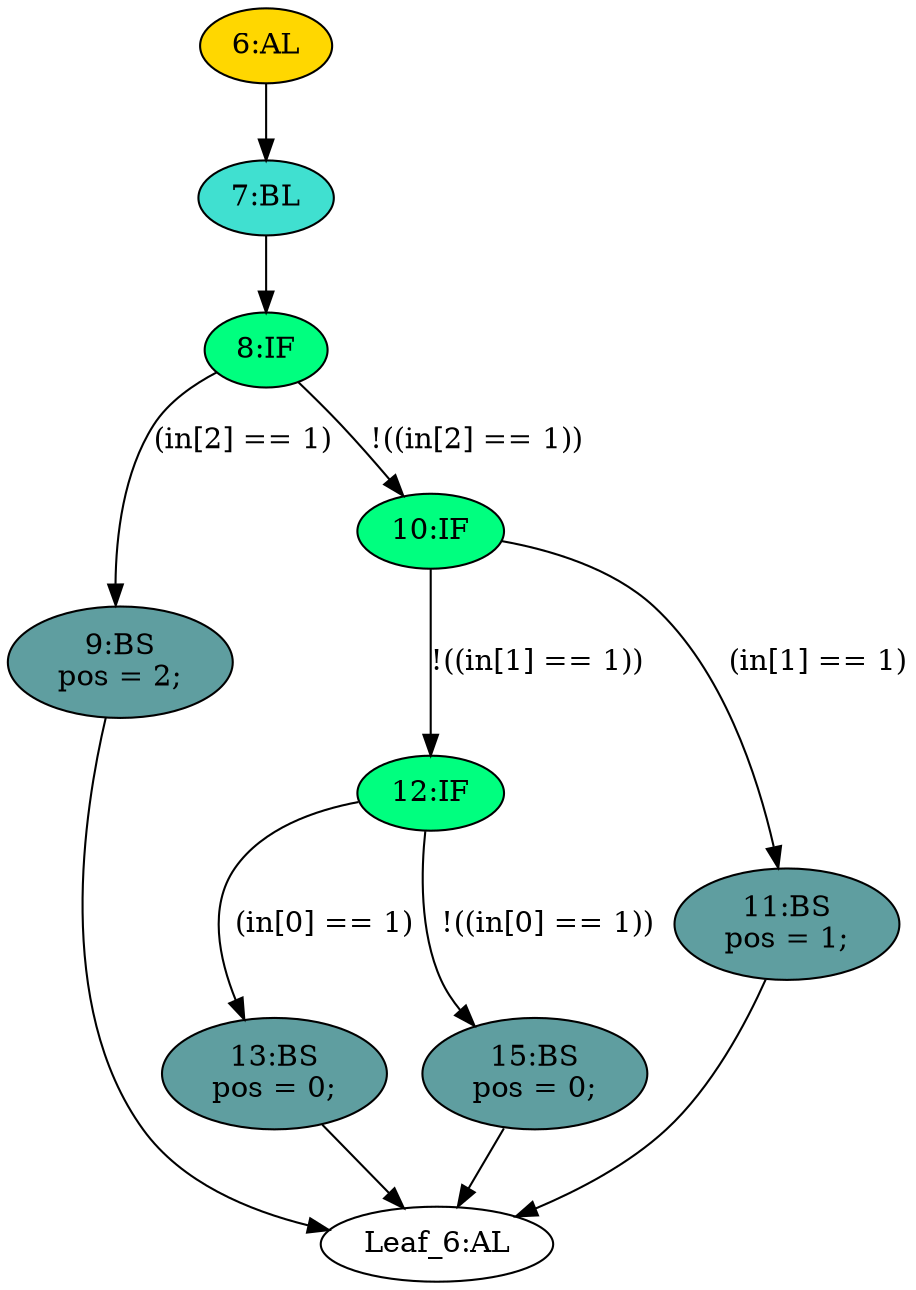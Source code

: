 strict digraph "" {
	node [label="\N"];
	"9:BS"	[ast="<pyverilog.vparser.ast.BlockingSubstitution object at 0x7fd95bb7fe90>",
		fillcolor=cadetblue,
		label="9:BS
pos = 2;",
		statements="[<pyverilog.vparser.ast.BlockingSubstitution object at 0x7fd95bb7fe90>]",
		style=filled,
		typ=BlockingSubstitution];
	"Leaf_6:AL"	[def_var="['pos']",
		label="Leaf_6:AL"];
	"9:BS" -> "Leaf_6:AL"	[cond="[]",
		lineno=None];
	"12:IF"	[ast="<pyverilog.vparser.ast.IfStatement object at 0x7fd95bb7f710>",
		fillcolor=springgreen,
		label="12:IF",
		statements="[]",
		style=filled,
		typ=IfStatement];
	"13:BS"	[ast="<pyverilog.vparser.ast.BlockingSubstitution object at 0x7fd95d2cb450>",
		fillcolor=cadetblue,
		label="13:BS
pos = 0;",
		statements="[<pyverilog.vparser.ast.BlockingSubstitution object at 0x7fd95d2cb450>]",
		style=filled,
		typ=BlockingSubstitution];
	"12:IF" -> "13:BS"	[cond="['in']",
		label="(in[0] == 1)",
		lineno=12];
	"15:BS"	[ast="<pyverilog.vparser.ast.BlockingSubstitution object at 0x7fd95bb7fe10>",
		fillcolor=cadetblue,
		label="15:BS
pos = 0;",
		statements="[<pyverilog.vparser.ast.BlockingSubstitution object at 0x7fd95bb7fe10>]",
		style=filled,
		typ=BlockingSubstitution];
	"12:IF" -> "15:BS"	[cond="['in']",
		label="!((in[0] == 1))",
		lineno=12];
	"6:AL"	[ast="<pyverilog.vparser.ast.Always object at 0x7fd95d2f0250>",
		clk_sens=False,
		fillcolor=gold,
		label="6:AL",
		sens="['in']",
		statements="[]",
		style=filled,
		typ=Always,
		use_var="['in']"];
	"7:BL"	[ast="<pyverilog.vparser.ast.Block object at 0x7fd95d2f0090>",
		fillcolor=turquoise,
		label="7:BL",
		statements="[]",
		style=filled,
		typ=Block];
	"6:AL" -> "7:BL"	[cond="[]",
		lineno=None];
	"13:BS" -> "Leaf_6:AL"	[cond="[]",
		lineno=None];
	"10:IF"	[ast="<pyverilog.vparser.ast.IfStatement object at 0x7fd95d2cbd50>",
		fillcolor=springgreen,
		label="10:IF",
		statements="[]",
		style=filled,
		typ=IfStatement];
	"10:IF" -> "12:IF"	[cond="['in']",
		label="!((in[1] == 1))",
		lineno=10];
	"11:BS"	[ast="<pyverilog.vparser.ast.BlockingSubstitution object at 0x7fd95d2cbd90>",
		fillcolor=cadetblue,
		label="11:BS
pos = 1;",
		statements="[<pyverilog.vparser.ast.BlockingSubstitution object at 0x7fd95d2cbd90>]",
		style=filled,
		typ=BlockingSubstitution];
	"10:IF" -> "11:BS"	[cond="['in']",
		label="(in[1] == 1)",
		lineno=10];
	"11:BS" -> "Leaf_6:AL"	[cond="[]",
		lineno=None];
	"15:BS" -> "Leaf_6:AL"	[cond="[]",
		lineno=None];
	"8:IF"	[ast="<pyverilog.vparser.ast.IfStatement object at 0x7fd95d2f00d0>",
		fillcolor=springgreen,
		label="8:IF",
		statements="[]",
		style=filled,
		typ=IfStatement];
	"8:IF" -> "9:BS"	[cond="['in']",
		label="(in[2] == 1)",
		lineno=8];
	"8:IF" -> "10:IF"	[cond="['in']",
		label="!((in[2] == 1))",
		lineno=8];
	"7:BL" -> "8:IF"	[cond="[]",
		lineno=None];
}
